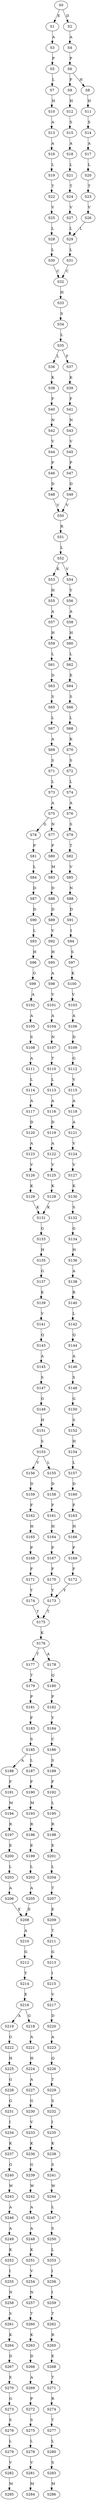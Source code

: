 strict digraph  {
	S0 -> S1 [ label = E ];
	S0 -> S2 [ label = D ];
	S1 -> S3 [ label = A ];
	S2 -> S4 [ label = A ];
	S3 -> S5 [ label = P ];
	S4 -> S6 [ label = P ];
	S5 -> S7 [ label = L ];
	S6 -> S8 [ label = H ];
	S6 -> S9 [ label = F ];
	S7 -> S10 [ label = H ];
	S8 -> S11 [ label = H ];
	S9 -> S12 [ label = H ];
	S10 -> S13 [ label = A ];
	S11 -> S14 [ label = S ];
	S12 -> S15 [ label = S ];
	S13 -> S16 [ label = A ];
	S14 -> S17 [ label = A ];
	S15 -> S18 [ label = A ];
	S16 -> S19 [ label = L ];
	S17 -> S20 [ label = L ];
	S18 -> S21 [ label = L ];
	S19 -> S22 [ label = T ];
	S20 -> S23 [ label = T ];
	S21 -> S24 [ label = T ];
	S22 -> S25 [ label = V ];
	S23 -> S26 [ label = V ];
	S24 -> S27 [ label = V ];
	S25 -> S28 [ label = L ];
	S26 -> S29 [ label = L ];
	S27 -> S29 [ label = L ];
	S28 -> S30 [ label = L ];
	S29 -> S31 [ label = L ];
	S30 -> S32 [ label = C ];
	S31 -> S32 [ label = C ];
	S32 -> S33 [ label = H ];
	S33 -> S34 [ label = S ];
	S34 -> S35 [ label = L ];
	S35 -> S36 [ label = L ];
	S35 -> S37 [ label = F ];
	S36 -> S38 [ label = K ];
	S37 -> S39 [ label = K ];
	S38 -> S40 [ label = F ];
	S39 -> S41 [ label = F ];
	S40 -> S42 [ label = N ];
	S41 -> S43 [ label = N ];
	S42 -> S44 [ label = V ];
	S43 -> S45 [ label = V ];
	S44 -> S46 [ label = P ];
	S45 -> S47 [ label = P ];
	S46 -> S48 [ label = D ];
	S47 -> S49 [ label = D ];
	S48 -> S50 [ label = V ];
	S49 -> S50 [ label = V ];
	S50 -> S51 [ label = R ];
	S51 -> S52 [ label = L ];
	S52 -> S53 [ label = K ];
	S52 -> S54 [ label = V ];
	S53 -> S55 [ label = H ];
	S54 -> S56 [ label = Y ];
	S55 -> S57 [ label = A ];
	S56 -> S58 [ label = A ];
	S57 -> S59 [ label = H ];
	S58 -> S60 [ label = H ];
	S59 -> S61 [ label = L ];
	S60 -> S62 [ label = L ];
	S61 -> S63 [ label = D ];
	S62 -> S64 [ label = E ];
	S63 -> S65 [ label = S ];
	S64 -> S66 [ label = S ];
	S65 -> S67 [ label = L ];
	S66 -> S68 [ label = L ];
	S67 -> S69 [ label = A ];
	S68 -> S70 [ label = K ];
	S69 -> S71 [ label = S ];
	S70 -> S72 [ label = S ];
	S71 -> S73 [ label = L ];
	S72 -> S74 [ label = L ];
	S73 -> S75 [ label = A ];
	S74 -> S76 [ label = A ];
	S75 -> S77 [ label = N ];
	S75 -> S78 [ label = G ];
	S76 -> S79 [ label = S ];
	S77 -> S80 [ label = P ];
	S78 -> S81 [ label = P ];
	S79 -> S82 [ label = T ];
	S80 -> S83 [ label = M ];
	S81 -> S84 [ label = L ];
	S82 -> S85 [ label = V ];
	S83 -> S86 [ label = D ];
	S84 -> S87 [ label = D ];
	S85 -> S88 [ label = N ];
	S86 -> S89 [ label = D ];
	S87 -> S90 [ label = D ];
	S88 -> S91 [ label = D ];
	S89 -> S92 [ label = V ];
	S90 -> S93 [ label = L ];
	S91 -> S94 [ label = I ];
	S92 -> S95 [ label = H ];
	S93 -> S96 [ label = H ];
	S94 -> S97 [ label = S ];
	S95 -> S98 [ label = A ];
	S96 -> S99 [ label = G ];
	S97 -> S100 [ label = K ];
	S98 -> S101 [ label = V ];
	S99 -> S102 [ label = A ];
	S100 -> S103 [ label = V ];
	S101 -> S104 [ label = A ];
	S102 -> S105 [ label = A ];
	S103 -> S106 [ label = A ];
	S104 -> S107 [ label = N ];
	S105 -> S108 [ label = S ];
	S106 -> S109 [ label = D ];
	S107 -> S110 [ label = T ];
	S108 -> S111 [ label = A ];
	S109 -> S112 [ label = G ];
	S110 -> S113 [ label = L ];
	S111 -> S114 [ label = L ];
	S112 -> S115 [ label = V ];
	S113 -> S116 [ label = A ];
	S114 -> S117 [ label = A ];
	S115 -> S118 [ label = A ];
	S116 -> S119 [ label = D ];
	S117 -> S120 [ label = D ];
	S118 -> S121 [ label = A ];
	S119 -> S122 [ label = A ];
	S120 -> S123 [ label = A ];
	S121 -> S124 [ label = V ];
	S122 -> S125 [ label = V ];
	S123 -> S126 [ label = V ];
	S124 -> S127 [ label = V ];
	S125 -> S128 [ label = K ];
	S126 -> S129 [ label = K ];
	S127 -> S130 [ label = K ];
	S128 -> S131 [ label = K ];
	S129 -> S131 [ label = K ];
	S130 -> S132 [ label = S ];
	S131 -> S133 [ label = G ];
	S132 -> S134 [ label = G ];
	S133 -> S135 [ label = H ];
	S134 -> S136 [ label = H ];
	S135 -> S137 [ label = G ];
	S136 -> S138 [ label = A ];
	S137 -> S139 [ label = K ];
	S138 -> S140 [ label = R ];
	S139 -> S141 [ label = V ];
	S140 -> S142 [ label = L ];
	S141 -> S143 [ label = Q ];
	S142 -> S144 [ label = Q ];
	S143 -> S145 [ label = A ];
	S144 -> S146 [ label = A ];
	S145 -> S147 [ label = S ];
	S146 -> S148 [ label = S ];
	S147 -> S149 [ label = G ];
	S148 -> S150 [ label = G ];
	S149 -> S151 [ label = H ];
	S150 -> S152 [ label = S ];
	S151 -> S153 [ label = S ];
	S152 -> S154 [ label = H ];
	S153 -> S155 [ label = L ];
	S153 -> S156 [ label = V ];
	S154 -> S157 [ label = L ];
	S155 -> S158 [ label = D ];
	S156 -> S159 [ label = D ];
	S157 -> S160 [ label = D ];
	S158 -> S161 [ label = F ];
	S159 -> S162 [ label = F ];
	S160 -> S163 [ label = F ];
	S161 -> S164 [ label = H ];
	S162 -> S165 [ label = H ];
	S163 -> S166 [ label = H ];
	S164 -> S167 [ label = P ];
	S165 -> S168 [ label = P ];
	S166 -> S169 [ label = P ];
	S167 -> S170 [ label = F ];
	S168 -> S171 [ label = F ];
	S169 -> S172 [ label = F ];
	S170 -> S173 [ label = Y ];
	S171 -> S174 [ label = Y ];
	S172 -> S173 [ label = Y ];
	S173 -> S175 [ label = T ];
	S174 -> S175 [ label = T ];
	S175 -> S176 [ label = K ];
	S176 -> S177 [ label = T ];
	S176 -> S178 [ label = A ];
	S177 -> S179 [ label = T ];
	S178 -> S180 [ label = Q ];
	S179 -> S181 [ label = P ];
	S180 -> S182 [ label = P ];
	S181 -> S183 [ label = F ];
	S182 -> S184 [ label = Y ];
	S183 -> S185 [ label = S ];
	S184 -> S186 [ label = C ];
	S185 -> S187 [ label = L ];
	S185 -> S188 [ label = A ];
	S186 -> S189 [ label = S ];
	S187 -> S190 [ label = F ];
	S188 -> S191 [ label = F ];
	S189 -> S192 [ label = F ];
	S190 -> S193 [ label = M ];
	S191 -> S194 [ label = M ];
	S192 -> S195 [ label = L ];
	S193 -> S196 [ label = R ];
	S194 -> S197 [ label = R ];
	S195 -> S198 [ label = R ];
	S196 -> S199 [ label = E ];
	S197 -> S200 [ label = E ];
	S198 -> S201 [ label = E ];
	S199 -> S202 [ label = L ];
	S200 -> S203 [ label = L ];
	S201 -> S204 [ label = L ];
	S202 -> S205 [ label = A ];
	S203 -> S206 [ label = A ];
	S204 -> S207 [ label = T ];
	S205 -> S208 [ label = E ];
	S206 -> S208 [ label = E ];
	S207 -> S209 [ label = E ];
	S208 -> S210 [ label = A ];
	S209 -> S211 [ label = T ];
	S210 -> S212 [ label = G ];
	S211 -> S213 [ label = G ];
	S212 -> S214 [ label = Y ];
	S213 -> S215 [ label = I ];
	S214 -> S216 [ label = E ];
	S215 -> S217 [ label = V ];
	S216 -> S218 [ label = G ];
	S216 -> S219 [ label = A ];
	S217 -> S220 [ label = D ];
	S218 -> S221 [ label = A ];
	S219 -> S222 [ label = G ];
	S220 -> S223 [ label = A ];
	S221 -> S224 [ label = H ];
	S222 -> S225 [ label = H ];
	S223 -> S226 [ label = Q ];
	S224 -> S227 [ label = A ];
	S225 -> S228 [ label = G ];
	S226 -> S229 [ label = T ];
	S227 -> S230 [ label = G ];
	S228 -> S231 [ label = G ];
	S229 -> S232 [ label = S ];
	S230 -> S233 [ label = V ];
	S231 -> S234 [ label = I ];
	S232 -> S235 [ label = I ];
	S233 -> S236 [ label = K ];
	S234 -> S237 [ label = K ];
	S235 -> S238 [ label = K ];
	S236 -> S239 [ label = G ];
	S237 -> S240 [ label = G ];
	S238 -> S241 [ label = S ];
	S239 -> S242 [ label = W ];
	S240 -> S243 [ label = W ];
	S241 -> S244 [ label = W ];
	S242 -> S245 [ label = A ];
	S243 -> S246 [ label = A ];
	S244 -> S247 [ label = L ];
	S245 -> S248 [ label = A ];
	S246 -> S249 [ label = A ];
	S247 -> S250 [ label = S ];
	S248 -> S251 [ label = K ];
	S249 -> S252 [ label = K ];
	S250 -> S253 [ label = L ];
	S251 -> S254 [ label = V ];
	S252 -> S255 [ label = I ];
	S253 -> S256 [ label = I ];
	S254 -> S257 [ label = N ];
	S255 -> S258 [ label = N ];
	S256 -> S259 [ label = I ];
	S257 -> S260 [ label = T ];
	S258 -> S261 [ label = S ];
	S259 -> S262 [ label = T ];
	S260 -> S263 [ label = K ];
	S261 -> S264 [ label = K ];
	S262 -> S265 [ label = R ];
	S263 -> S266 [ label = D ];
	S264 -> S267 [ label = D ];
	S265 -> S268 [ label = E ];
	S266 -> S269 [ label = A ];
	S267 -> S270 [ label = E ];
	S268 -> S271 [ label = T ];
	S269 -> S272 [ label = P ];
	S270 -> S273 [ label = G ];
	S271 -> S274 [ label = R ];
	S272 -> S275 [ label = S ];
	S273 -> S276 [ label = S ];
	S274 -> S277 [ label = T ];
	S275 -> S278 [ label = L ];
	S276 -> S279 [ label = L ];
	S277 -> S280 [ label = L ];
	S278 -> S281 [ label = V ];
	S279 -> S282 [ label = V ];
	S280 -> S283 [ label = S ];
	S281 -> S284 [ label = M ];
	S282 -> S285 [ label = M ];
	S283 -> S286 [ label = M ];
}
